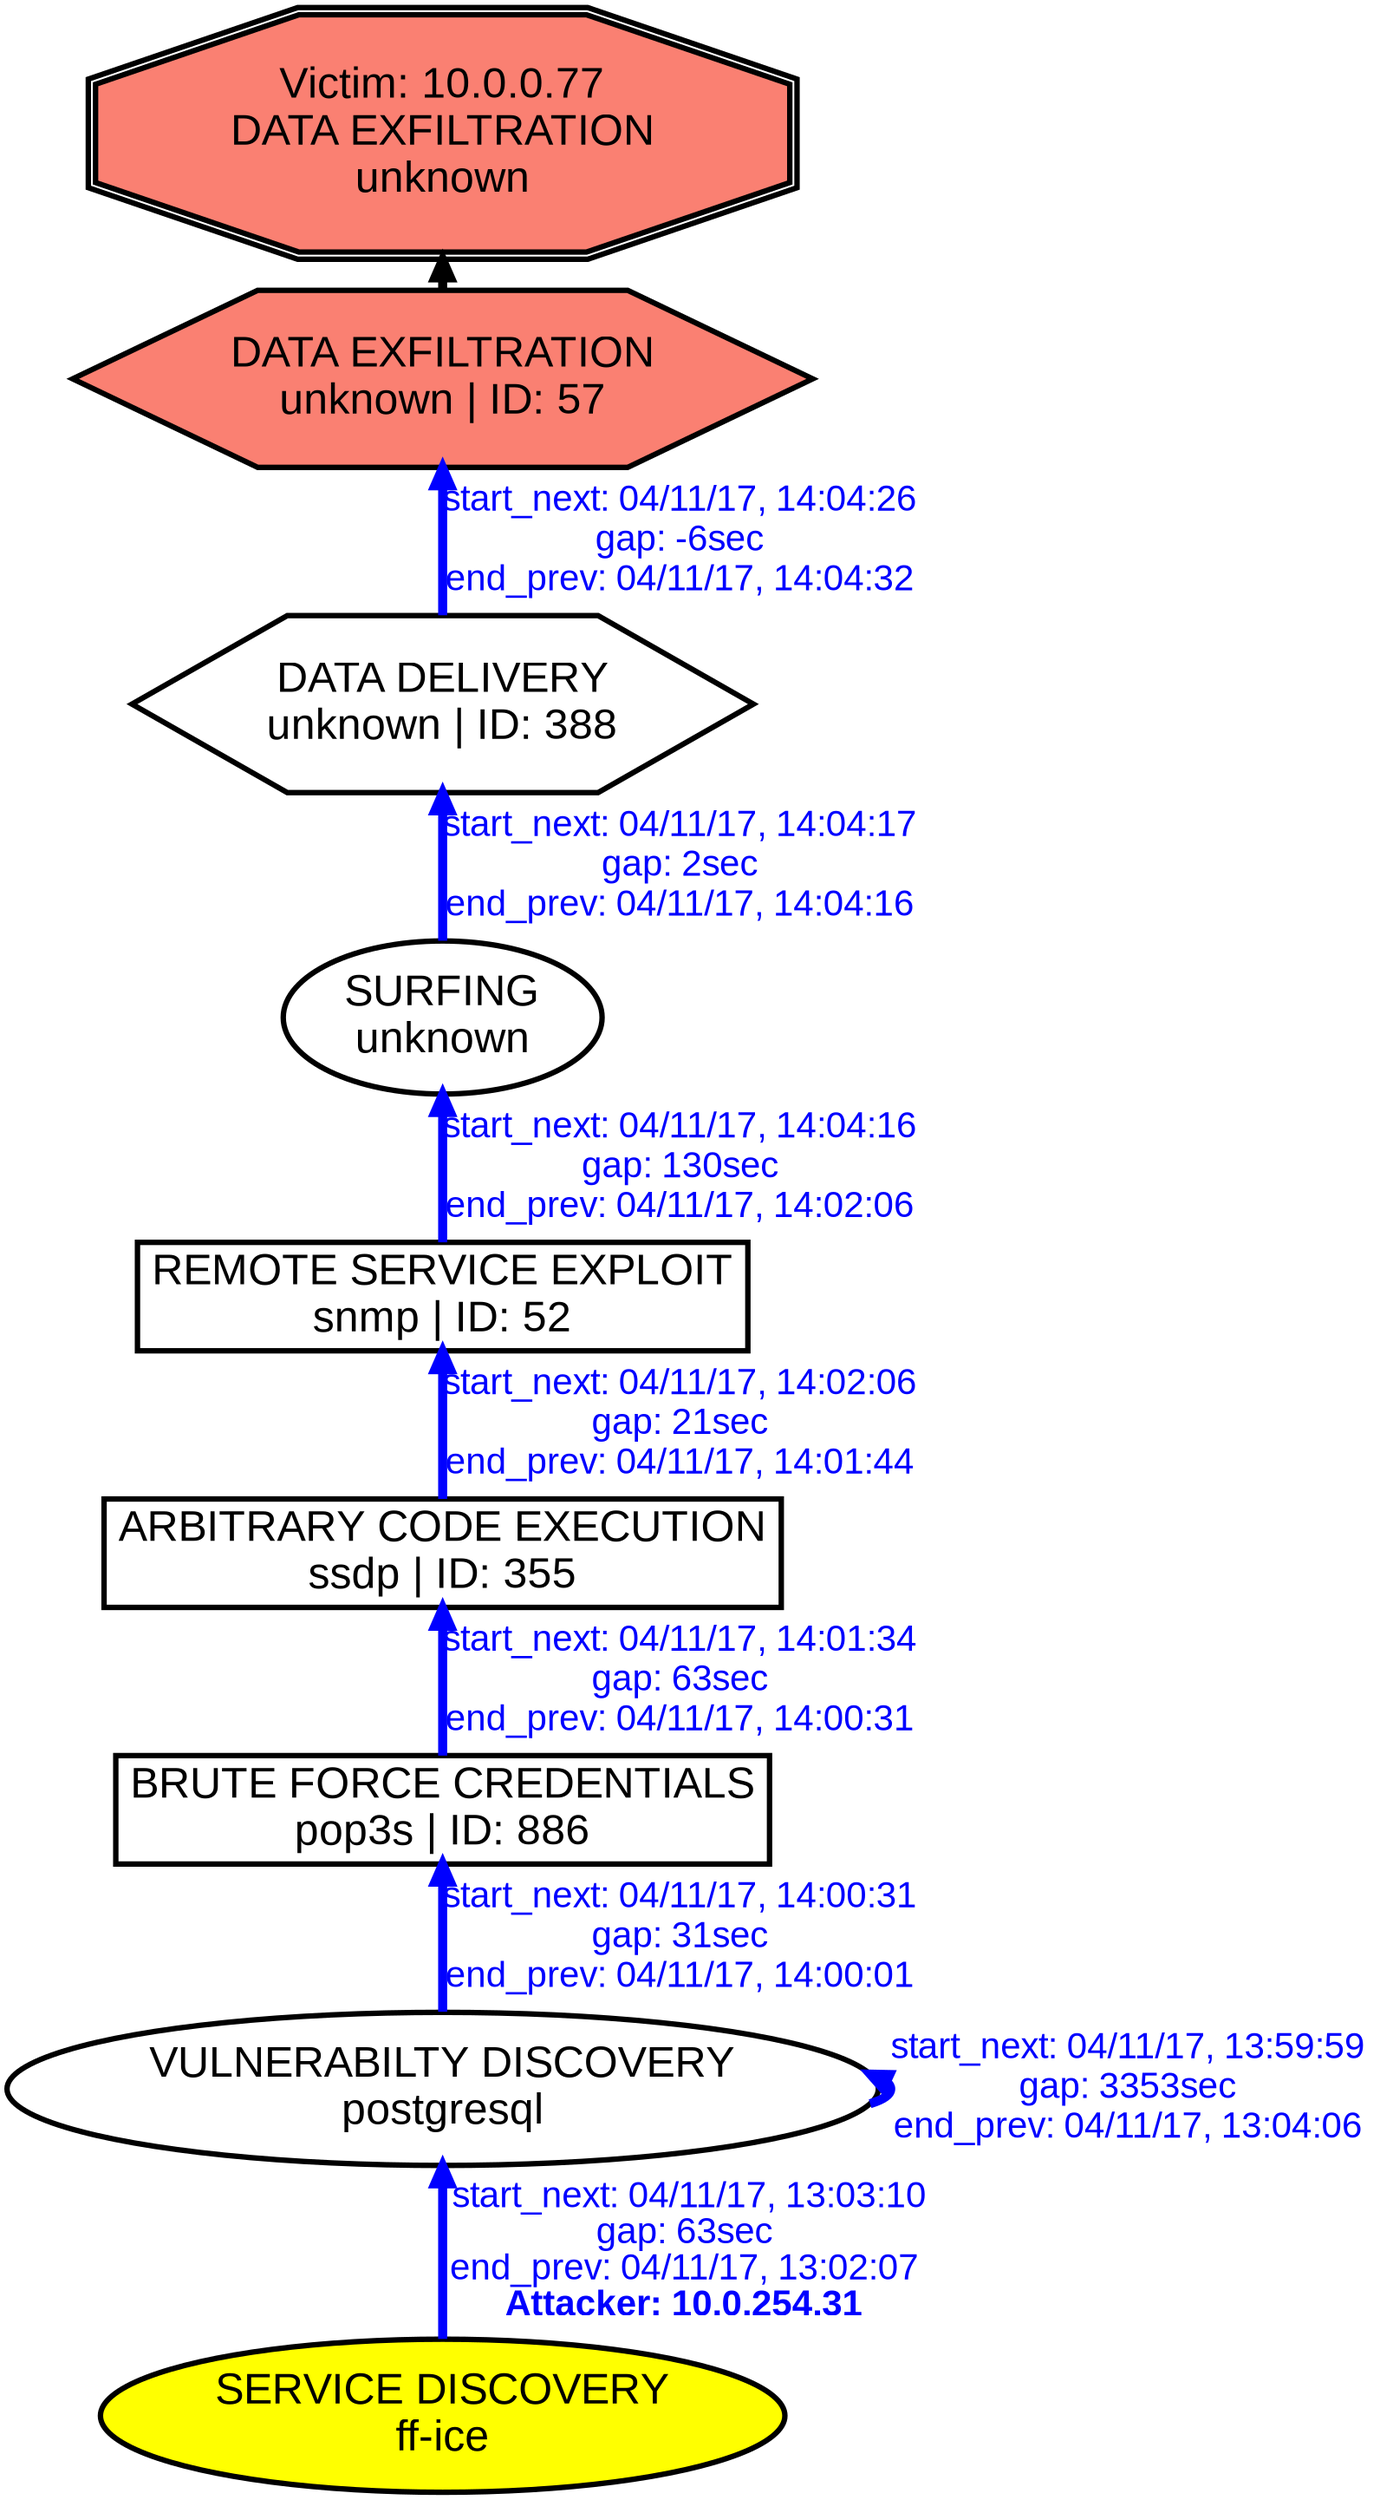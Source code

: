 digraph DATAEXFILTRATIONunknown {
rankdir="BT"; 
 graph [ nodesep="0.1", ranksep="0.02"] 
 node [ fontname=Arial, fontsize=24,penwidth=3]; 
 edge [ fontname=Arial, fontsize=20,penwidth=5 ];
"Victim: 10.0.0.77
DATA EXFILTRATION
unknown" [shape=doubleoctagon, style=filled, fillcolor=salmon];
{ rank = max; "Victim: 10.0.0.77
DATA EXFILTRATION
unknown"}
"DATA EXFILTRATION
unknown | ID: 57" -> "Victim: 10.0.0.77
DATA EXFILTRATION
unknown"
"DATA EXFILTRATION
unknown | ID: 57" [style=filled, fillcolor= salmon]
{ rank=same; "DATA EXFILTRATION
unknown | ID: 57"}
"SERVICE DISCOVERY
ff-ice" [style=filled, fillcolor= yellow]
"SERVICE DISCOVERY
ff-ice" -> "VULNERABILTY DISCOVERY
postgresql" [ color=blue] [label=<<font color="blue"> start_next: 04/11/17, 13:03:10<br/>gap: 63sec<br/>end_prev: 04/11/17, 13:02:07</font><br/><font color="blue"><b>Attacker: 10.0.254.31</b></font>>]
"VULNERABILTY DISCOVERY
postgresql" -> "VULNERABILTY DISCOVERY
postgresql" [ label="start_next: 04/11/17, 13:59:59
gap: 3353sec
end_prev: 04/11/17, 13:04:06"][ fontcolor="blue" color=blue]
"VULNERABILTY DISCOVERY
postgresql" -> "BRUTE FORCE CREDENTIALS
pop3s | ID: 886" [ label="start_next: 04/11/17, 14:00:31
gap: 31sec
end_prev: 04/11/17, 14:00:01"][ fontcolor="blue" color=blue]
"BRUTE FORCE CREDENTIALS
pop3s | ID: 886" -> "ARBITRARY CODE EXECUTION
ssdp | ID: 355" [ label="start_next: 04/11/17, 14:01:34
gap: 63sec
end_prev: 04/11/17, 14:00:31"][ fontcolor="blue" color=blue]
"ARBITRARY CODE EXECUTION
ssdp | ID: 355" -> "REMOTE SERVICE EXPLOIT
snmp | ID: 52" [ label="start_next: 04/11/17, 14:02:06
gap: 21sec
end_prev: 04/11/17, 14:01:44"][ fontcolor="blue" color=blue]
"REMOTE SERVICE EXPLOIT
snmp | ID: 52" -> "SURFING
unknown" [ label="start_next: 04/11/17, 14:04:16
gap: 130sec
end_prev: 04/11/17, 14:02:06"][ fontcolor="blue" color=blue]
"SURFING
unknown" -> "DATA DELIVERY
unknown | ID: 388" [ label="start_next: 04/11/17, 14:04:17
gap: 2sec
end_prev: 04/11/17, 14:04:16"][ fontcolor="blue" color=blue]
"DATA DELIVERY
unknown | ID: 388" -> "DATA EXFILTRATION
unknown | ID: 57" [ label="start_next: 04/11/17, 14:04:26
gap: -6sec
end_prev: 04/11/17, 14:04:32"][ fontcolor="blue" color=blue]
"SERVICE DISCOVERY
ff-ice" [shape=oval]
"SERVICE DISCOVERY
ff-ice" [tooltip="ET SCAN Potential VNC Scan 5900-5920"]
"VULNERABILTY DISCOVERY
postgresql" [shape=oval]
"VULNERABILTY DISCOVERY
postgresql" [tooltip="ET POLICY Suspicious inbound to mSQL port 4333
ET POLICY Suspicious inbound to Oracle SQL port 1521
ET POLICY Suspicious inbound to PostgreSQL port 5432"]
"BRUTE FORCE CREDENTIALS
pop3s | ID: 886" [shape=box]
"BRUTE FORCE CREDENTIALS
pop3s | ID: 886" [tooltip="ET SCAN Rapid POP3S Connections - Possible Brute Force Attack"]
"ARBITRARY CODE EXECUTION
ssdp | ID: 355" [shape=box]
"ARBITRARY CODE EXECUTION
ssdp | ID: 355" [tooltip="GPL MISC UPnP malformed advertisement"]
"REMOTE SERVICE EXPLOIT
snmp | ID: 52" [shape=box]
"REMOTE SERVICE EXPLOIT
snmp | ID: 52" [tooltip="ET SNMP Samsung Printer SNMP Hardcode RW Community String"]
"SURFING
unknown" [shape=oval]
"SURFING
unknown" [tooltip="ET WEB_SERVER WEB-PHP phpinfo access"]
"DATA DELIVERY
unknown | ID: 388" [shape=hexagon]
"DATA DELIVERY
unknown | ID: 388" [tooltip="ET WEB_SERVER PHP Possible php Remote File Inclusion Attempt
ET WEB_SERVER PHP tags in HTTP POST
GPL WEB_SERVER perl post attempt"]
"DATA EXFILTRATION
unknown | ID: 57" [shape=hexagon]
"DATA EXFILTRATION
unknown | ID: 57" [tooltip="ET WEB_SPECIFIC_APPS PHP-CGI query string parameter vulnerability"]
}
